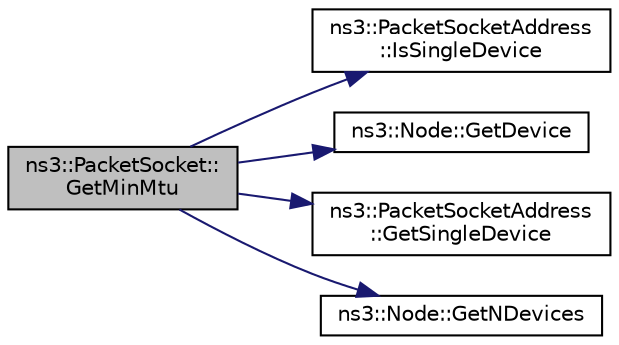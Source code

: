 digraph "ns3::PacketSocket::GetMinMtu"
{
  edge [fontname="Helvetica",fontsize="10",labelfontname="Helvetica",labelfontsize="10"];
  node [fontname="Helvetica",fontsize="10",shape=record];
  rankdir="LR";
  Node1 [label="ns3::PacketSocket::\lGetMinMtu",height=0.2,width=0.4,color="black", fillcolor="grey75", style="filled", fontcolor="black"];
  Node1 -> Node2 [color="midnightblue",fontsize="10",style="solid"];
  Node2 [label="ns3::PacketSocketAddress\l::IsSingleDevice",height=0.2,width=0.4,color="black", fillcolor="white", style="filled",URL="$d7/d64/classns3_1_1PacketSocketAddress.html#aecfc9109793ac22cdb166ef235b8d030",tooltip="Checks if the address is bound to a specified NetDevice. "];
  Node1 -> Node3 [color="midnightblue",fontsize="10",style="solid"];
  Node3 [label="ns3::Node::GetDevice",height=0.2,width=0.4,color="black", fillcolor="white", style="filled",URL="$dd/ded/classns3_1_1Node.html#a5918dfd24ef632efc9a83a5f6561c76e",tooltip="Retrieve the index-th NetDevice associated to this node. "];
  Node1 -> Node4 [color="midnightblue",fontsize="10",style="solid"];
  Node4 [label="ns3::PacketSocketAddress\l::GetSingleDevice",height=0.2,width=0.4,color="black", fillcolor="white", style="filled",URL="$d7/d64/classns3_1_1PacketSocketAddress.html#afa5bd3df95fae495a0ff876c3c57ff9c",tooltip="Get the device this address is bound to. "];
  Node1 -> Node5 [color="midnightblue",fontsize="10",style="solid"];
  Node5 [label="ns3::Node::GetNDevices",height=0.2,width=0.4,color="black", fillcolor="white", style="filled",URL="$dd/ded/classns3_1_1Node.html#a531554d2241ba4fa1cd74e3360be6bce"];
}
